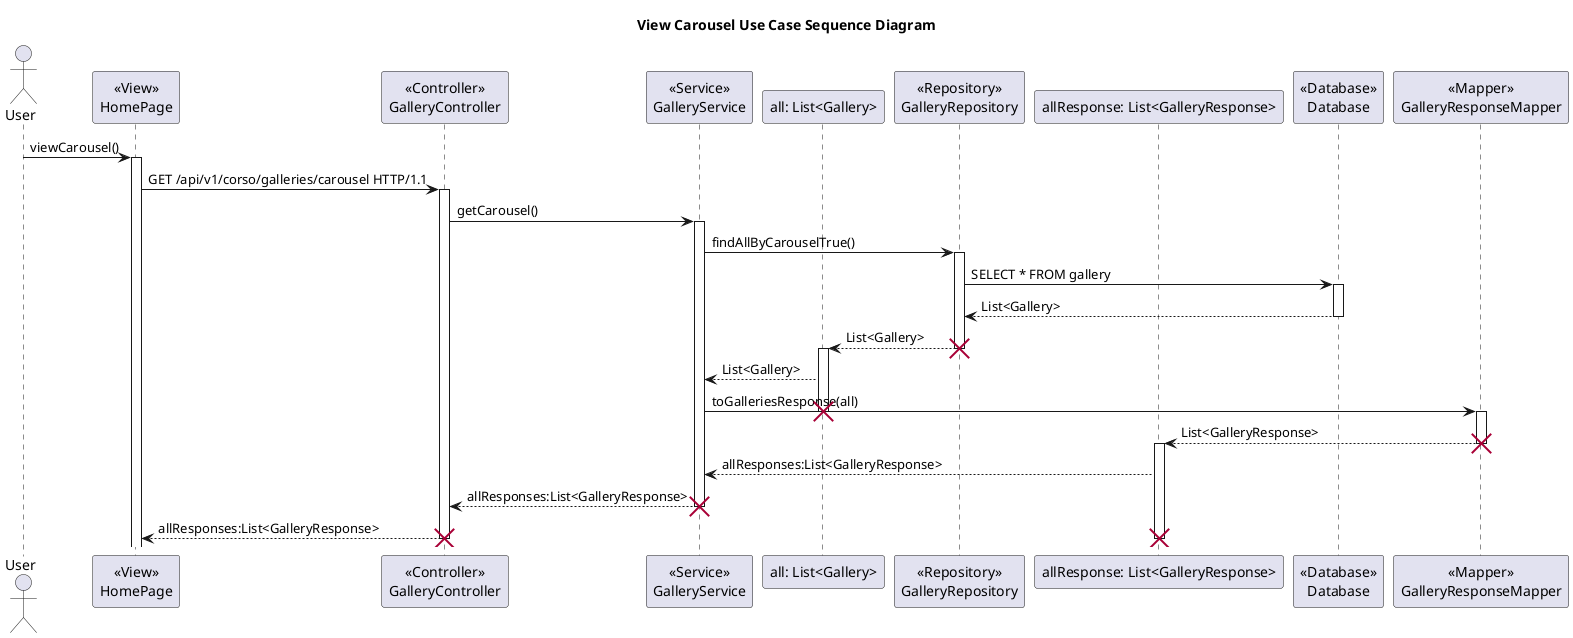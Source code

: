 @startuml

title View Carousel Use Case Sequence Diagram

actor User 

participant HomePage as "<<View>>\nHomePage"

participant GalleryController as "<<Controller>>\nGalleryController"

participant GalleryService as "<<Service>>\nGalleryService"

participant all as "all: List<Gallery>"

participant GalleryRepository as "<<Repository>>\nGalleryRepository"

participant allResponse as "allResponse: List<GalleryResponse>"

participant Database as "<<Database>>\nDatabase"

participant GalleryResponseMapper as "<<Mapper>>\nGalleryResponseMapper"

User -> HomePage: viewCarousel()
activate HomePage
HomePage -> GalleryController: GET /api/v1/corso/galleries/carousel HTTP/1.1
activate GalleryController
GalleryController -> GalleryService: getCarousel()
activate GalleryService
GalleryService -> GalleryRepository: findAllByCarouselTrue()
activate GalleryRepository

GalleryRepository -> Database: SELECT * FROM gallery

activate Database

Database --> GalleryRepository: List<Gallery>

deactivate Database

GalleryRepository --> all: List<Gallery>
destroy GalleryRepository

activate all
all --> GalleryService: List<Gallery>


GalleryService -> GalleryResponseMapper: toGalleriesResponse(all)

destroy all

activate GalleryResponseMapper

GalleryResponseMapper --> allResponse: List<GalleryResponse>
destroy GalleryResponseMapper
activate allResponse

allResponse --> GalleryService: allResponses:List<GalleryResponse>


GalleryService --> GalleryController: allResponses:List<GalleryResponse>

destroy GalleryService

GalleryController --> HomePage: allResponses:List<GalleryResponse>
destroy allResponse


destroy GalleryController












@endpuml

